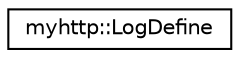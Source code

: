 digraph "Graphical Class Hierarchy"
{
 // LATEX_PDF_SIZE
  edge [fontname="Helvetica",fontsize="10",labelfontname="Helvetica",labelfontsize="10"];
  node [fontname="Helvetica",fontsize="10",shape=record];
  rankdir="LR";
  Node0 [label="myhttp::LogDefine",height=0.2,width=0.4,color="black", fillcolor="white", style="filled",URL="$structmyhttp_1_1LogDefine.html",tooltip=" "];
}
